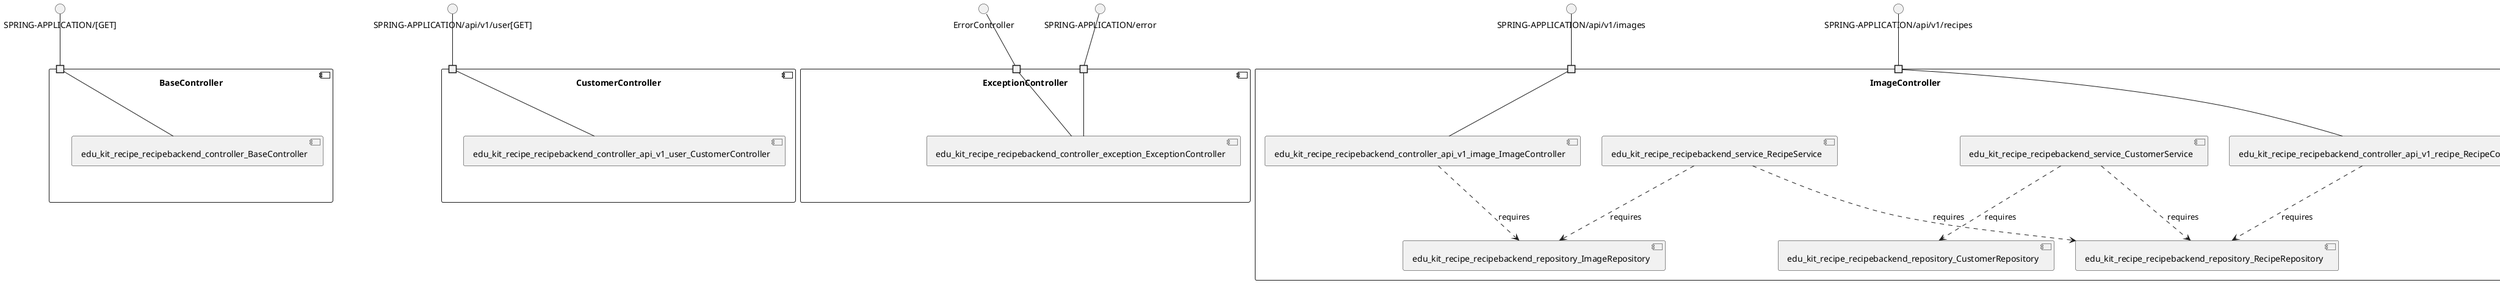@startuml
skinparam fixCircleLabelOverlapping true
skinparam componentStyle uml2
component "BaseController\n\n\n\n\n\n" {
[edu_kit_recipe_recipebackend_controller_BaseController]
portin " " as BaseController_requires_SPRING_APPLICATION_GET_
"BaseController_requires_SPRING_APPLICATION_GET_"--[edu_kit_recipe_recipebackend_controller_BaseController]
}
interface "SPRING-APPLICATION/[GET]" as interface.SPRING_APPLICATION_GET_
interface.SPRING_APPLICATION_GET_--"BaseController_requires_SPRING_APPLICATION_GET_"
component "CustomerController\n\n\n\n\n\n" {
[edu_kit_recipe_recipebackend_controller_api_v1_user_CustomerController]
portin " " as CustomerController_requires_SPRING_APPLICATION_api_v1_user_GET_
"CustomerController_requires_SPRING_APPLICATION_api_v1_user_GET_"--[edu_kit_recipe_recipebackend_controller_api_v1_user_CustomerController]
}
interface "SPRING-APPLICATION/api/v1/user[GET]" as interface.SPRING_APPLICATION_api_v1_user_GET_
interface.SPRING_APPLICATION_api_v1_user_GET_--"CustomerController_requires_SPRING_APPLICATION_api_v1_user_GET_"
component "ExceptionController\n\n\n\n\n\n" {
[edu_kit_recipe_recipebackend_controller_exception_ExceptionController]
portin " " as ExceptionController_requires_SPRING_APPLICATION_error
portin " " as ExceptionController_requires_ErrorController
"ExceptionController_requires_SPRING_APPLICATION_error"--[edu_kit_recipe_recipebackend_controller_exception_ExceptionController]
"ExceptionController_requires_ErrorController"--[edu_kit_recipe_recipebackend_controller_exception_ExceptionController]
}
interface "ErrorController" as interface.ErrorController
interface.ErrorController--"ExceptionController_requires_ErrorController"
interface "SPRING-APPLICATION/error" as interface.SPRING_APPLICATION_error
interface.SPRING_APPLICATION_error--"ExceptionController_requires_SPRING_APPLICATION_error"
component "ImageController\n\n\n\n\n\n" {
[edu_kit_recipe_recipebackend_service_CustomerService]
[edu_kit_recipe_recipebackend_controller_api_v1_image_ImageController]
[edu_kit_recipe_recipebackend_repository_RecipeRepository]
[edu_kit_recipe_recipebackend_repository_CustomerRepository]
[edu_kit_recipe_recipebackend_service_RecipeService]
[edu_kit_recipe_recipebackend_repository_ImageRepository]
[edu_kit_recipe_recipebackend_controller_api_v1_recipe_RecipeController]
portin " " as ImageController_requires_SPRING_APPLICATION_api_v1_images
portin " " as ImageController_requires_SPRING_APPLICATION_api_v1_recipes
[edu_kit_recipe_recipebackend_service_RecipeService]..>[edu_kit_recipe_recipebackend_repository_RecipeRepository] : requires
[edu_kit_recipe_recipebackend_service_CustomerService]..>[edu_kit_recipe_recipebackend_repository_CustomerRepository] : requires
[edu_kit_recipe_recipebackend_controller_api_v1_image_ImageController]..>[edu_kit_recipe_recipebackend_repository_ImageRepository] : requires
[edu_kit_recipe_recipebackend_service_RecipeService]..>[edu_kit_recipe_recipebackend_repository_ImageRepository] : requires
[edu_kit_recipe_recipebackend_controller_api_v1_recipe_RecipeController]..>[edu_kit_recipe_recipebackend_repository_RecipeRepository] : requires
[edu_kit_recipe_recipebackend_service_CustomerService]..>[edu_kit_recipe_recipebackend_repository_RecipeRepository] : requires
"ImageController_requires_SPRING_APPLICATION_api_v1_recipes"--[edu_kit_recipe_recipebackend_controller_api_v1_recipe_RecipeController]
"ImageController_requires_SPRING_APPLICATION_api_v1_images"--[edu_kit_recipe_recipebackend_controller_api_v1_image_ImageController]
}
interface "SPRING-APPLICATION/api/v1/images" as interface.SPRING_APPLICATION_api_v1_images
interface.SPRING_APPLICATION_api_v1_images--"ImageController_requires_SPRING_APPLICATION_api_v1_images"
interface "SPRING-APPLICATION/api/v1/recipes" as interface.SPRING_APPLICATION_api_v1_recipes
interface.SPRING_APPLICATION_api_v1_recipes--"ImageController_requires_SPRING_APPLICATION_api_v1_recipes"
component "IngredientsController\n\n\n\n\n\n" {
[edu_kit_recipe_recipebackend_controller_api_v1_ingredients_IngredientsController]
[edu_kit_recipe_recipebackend_controller_api_v1_tag_TagsController]
[edu_kit_recipe_recipebackend_repository_tag_TagRepository]
[edu_kit_recipe_recipebackend_repository_IngredientRepository]
portin " " as IngredientsController_requires_SPRING_APPLICATION_api_v1_ingredients
portin " " as IngredientsController_requires_SPRING_APPLICATION_api_v1_tags
[edu_kit_recipe_recipebackend_controller_api_v1_tag_TagsController]..>[edu_kit_recipe_recipebackend_repository_tag_TagRepository] : requires
[edu_kit_recipe_recipebackend_controller_api_v1_ingredients_IngredientsController]..>[edu_kit_recipe_recipebackend_repository_tag_TagRepository] : requires
[edu_kit_recipe_recipebackend_controller_api_v1_ingredients_IngredientsController]..>[edu_kit_recipe_recipebackend_repository_IngredientRepository] : requires
"IngredientsController_requires_SPRING_APPLICATION_api_v1_ingredients"--[edu_kit_recipe_recipebackend_controller_api_v1_ingredients_IngredientsController]
"IngredientsController_requires_SPRING_APPLICATION_api_v1_tags"--[edu_kit_recipe_recipebackend_controller_api_v1_tag_TagsController]
}
interface "SPRING-APPLICATION/api/v1/ingredients" as interface.SPRING_APPLICATION_api_v1_ingredients
interface.SPRING_APPLICATION_api_v1_ingredients--"IngredientsController_requires_SPRING_APPLICATION_api_v1_ingredients"
interface "SPRING-APPLICATION/api/v1/tags" as interface.SPRING_APPLICATION_api_v1_tags
interface.SPRING_APPLICATION_api_v1_tags--"IngredientsController_requires_SPRING_APPLICATION_api_v1_tags"
component "UnitController\n\n\n\n\n\n" {
[edu_kit_recipe_recipebackend_repository_UnitRepository]
[edu_kit_recipe_recipebackend_controller_api_v1_units_UnitController]
portin " " as UnitController_requires_SPRING_APPLICATION_api_v1_units
[edu_kit_recipe_recipebackend_controller_api_v1_units_UnitController]..>[edu_kit_recipe_recipebackend_repository_UnitRepository] : requires
"UnitController_requires_SPRING_APPLICATION_api_v1_units"--[edu_kit_recipe_recipebackend_controller_api_v1_units_UnitController]
}
interface "SPRING-APPLICATION/api/v1/units" as interface.SPRING_APPLICATION_api_v1_units
interface.SPRING_APPLICATION_api_v1_units--"UnitController_requires_SPRING_APPLICATION_api_v1_units"

@enduml

